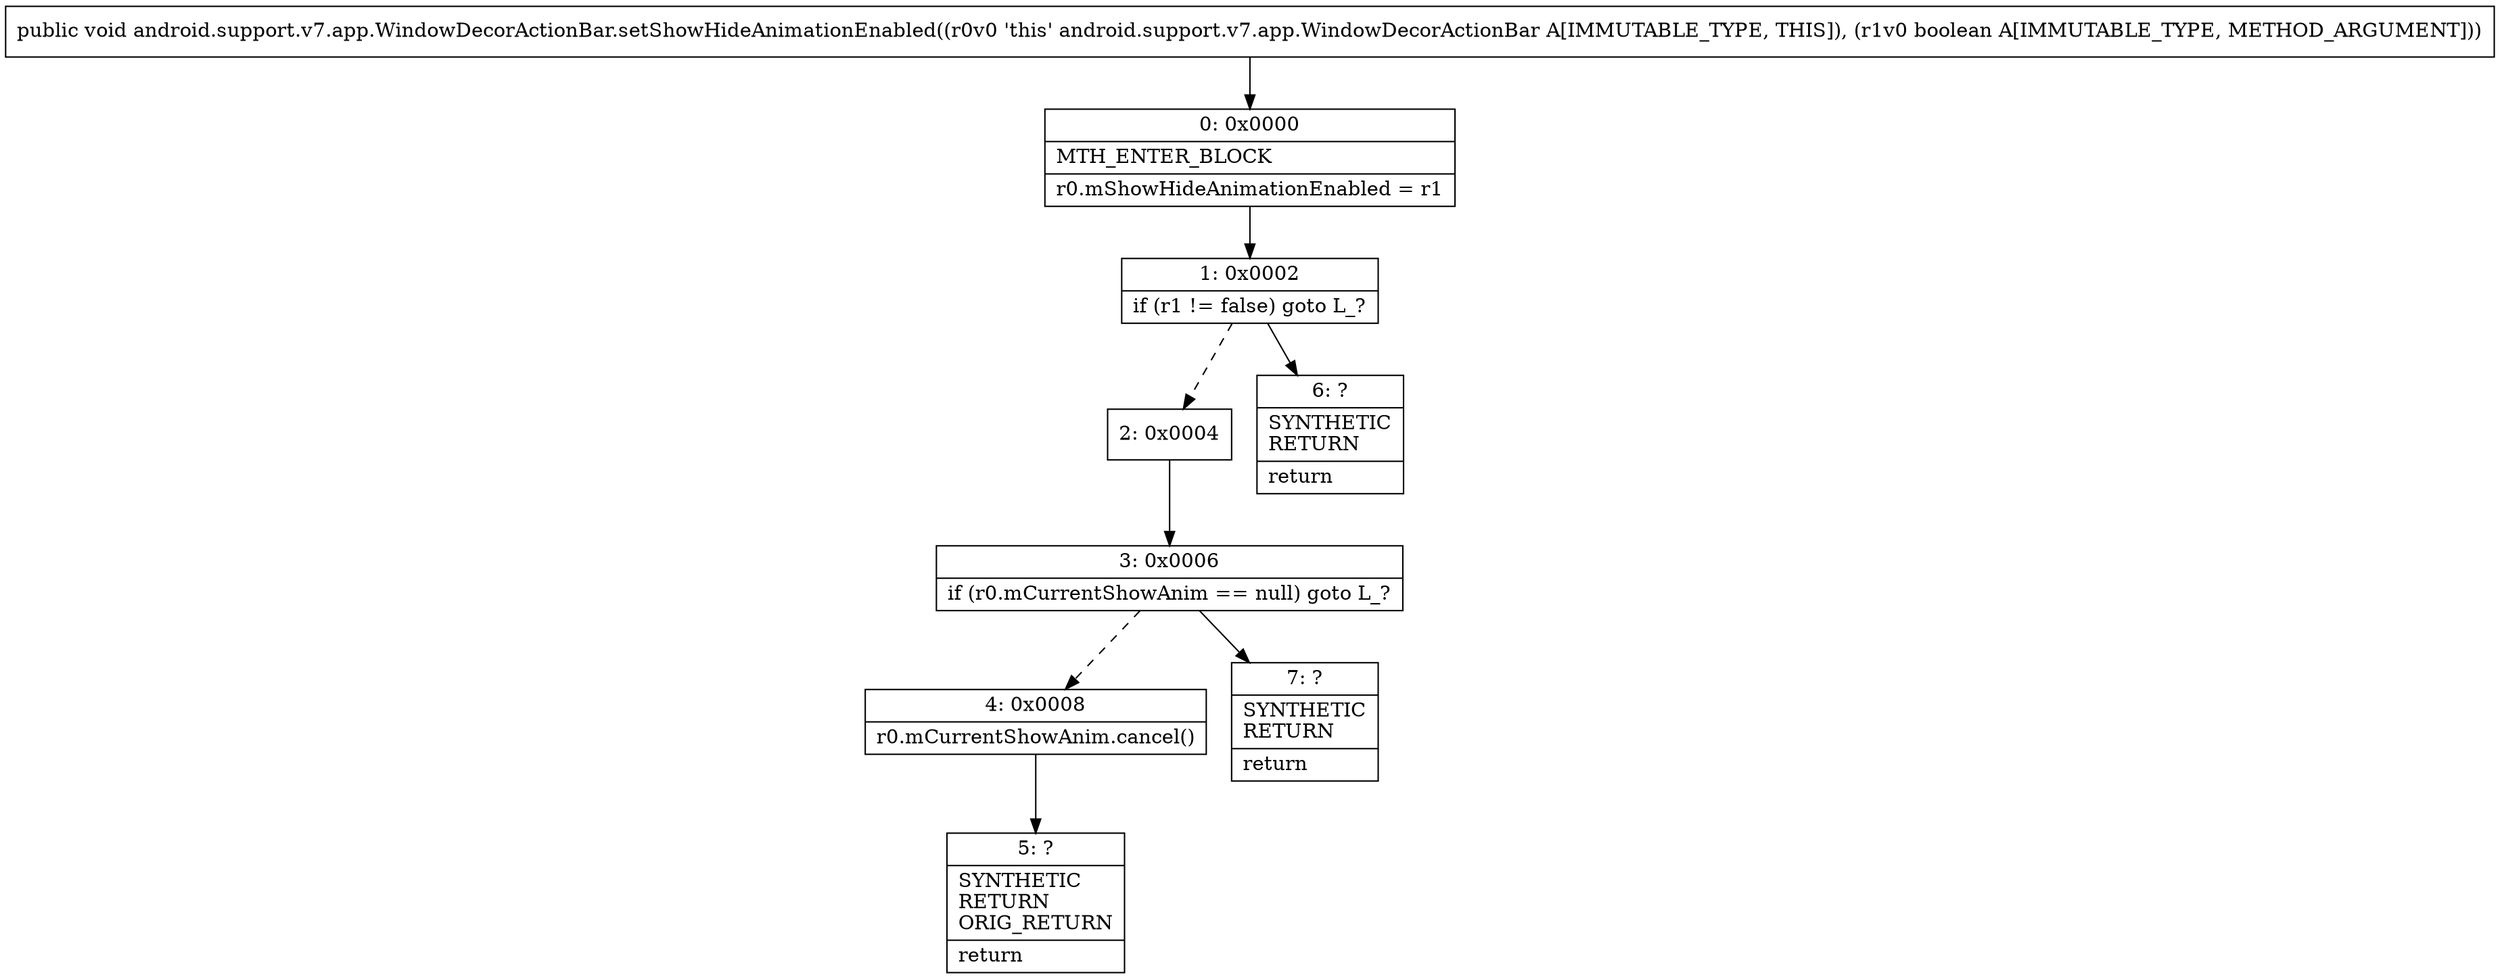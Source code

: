 digraph "CFG forandroid.support.v7.app.WindowDecorActionBar.setShowHideAnimationEnabled(Z)V" {
Node_0 [shape=record,label="{0\:\ 0x0000|MTH_ENTER_BLOCK\l|r0.mShowHideAnimationEnabled = r1\l}"];
Node_1 [shape=record,label="{1\:\ 0x0002|if (r1 != false) goto L_?\l}"];
Node_2 [shape=record,label="{2\:\ 0x0004}"];
Node_3 [shape=record,label="{3\:\ 0x0006|if (r0.mCurrentShowAnim == null) goto L_?\l}"];
Node_4 [shape=record,label="{4\:\ 0x0008|r0.mCurrentShowAnim.cancel()\l}"];
Node_5 [shape=record,label="{5\:\ ?|SYNTHETIC\lRETURN\lORIG_RETURN\l|return\l}"];
Node_6 [shape=record,label="{6\:\ ?|SYNTHETIC\lRETURN\l|return\l}"];
Node_7 [shape=record,label="{7\:\ ?|SYNTHETIC\lRETURN\l|return\l}"];
MethodNode[shape=record,label="{public void android.support.v7.app.WindowDecorActionBar.setShowHideAnimationEnabled((r0v0 'this' android.support.v7.app.WindowDecorActionBar A[IMMUTABLE_TYPE, THIS]), (r1v0 boolean A[IMMUTABLE_TYPE, METHOD_ARGUMENT])) }"];
MethodNode -> Node_0;
Node_0 -> Node_1;
Node_1 -> Node_2[style=dashed];
Node_1 -> Node_6;
Node_2 -> Node_3;
Node_3 -> Node_4[style=dashed];
Node_3 -> Node_7;
Node_4 -> Node_5;
}

